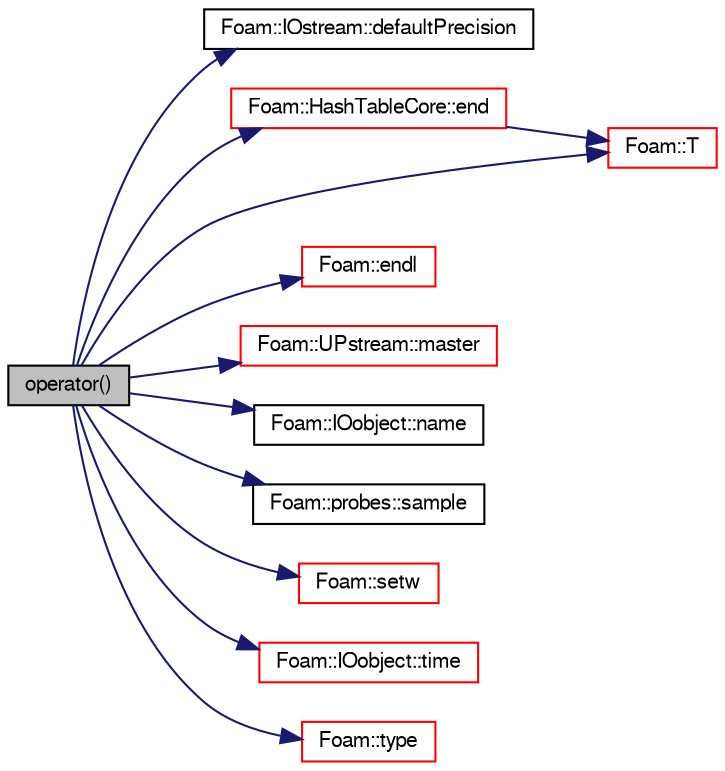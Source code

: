 digraph "operator()"
{
  bgcolor="transparent";
  edge [fontname="FreeSans",fontsize="10",labelfontname="FreeSans",labelfontsize="10"];
  node [fontname="FreeSans",fontsize="10",shape=record];
  rankdir="LR";
  Node0 [label="operator()",height=0.2,width=0.4,color="black", fillcolor="grey75", style="filled", fontcolor="black"];
  Node0 -> Node1 [color="midnightblue",fontsize="10",style="solid",fontname="FreeSans"];
  Node1 [label="Foam::IOstream::defaultPrecision",height=0.2,width=0.4,color="black",URL="$a26226.html#a90f508fef73438f120430ecacd3a603b",tooltip="Return the default precision. "];
  Node0 -> Node2 [color="midnightblue",fontsize="10",style="solid",fontname="FreeSans"];
  Node2 [label="Foam::HashTableCore::end",height=0.2,width=0.4,color="red",URL="$a25706.html#a540580a296c0ff351686ceb4f27b6fe6",tooltip="iteratorEnd set to beyond the end of any HashTable "];
  Node2 -> Node5 [color="midnightblue",fontsize="10",style="solid",fontname="FreeSans"];
  Node5 [label="Foam::T",height=0.2,width=0.4,color="red",URL="$a21124.html#ae57fda0abb14bb0944947c463c6e09d4"];
  Node0 -> Node10 [color="midnightblue",fontsize="10",style="solid",fontname="FreeSans"];
  Node10 [label="Foam::endl",height=0.2,width=0.4,color="red",URL="$a21124.html#a2db8fe02a0d3909e9351bb4275b23ce4",tooltip="Add newline and flush stream. "];
  Node0 -> Node12 [color="midnightblue",fontsize="10",style="solid",fontname="FreeSans"];
  Node12 [label="Foam::UPstream::master",height=0.2,width=0.4,color="red",URL="$a26270.html#a36af549940a0aae3733774649594489f",tooltip="Am I the master process. "];
  Node0 -> Node14 [color="midnightblue",fontsize="10",style="solid",fontname="FreeSans"];
  Node14 [label="Foam::IOobject::name",height=0.2,width=0.4,color="black",URL="$a26142.html#acc80e00a8ac919288fb55bd14cc88bf6",tooltip="Return name. "];
  Node0 -> Node15 [color="midnightblue",fontsize="10",style="solid",fontname="FreeSans"];
  Node15 [label="Foam::probes::sample",height=0.2,width=0.4,color="black",URL="$a29266.html#a04a0b9d24b0392917f3a99414d2b2997",tooltip="Sample a volume field at all locations. "];
  Node0 -> Node16 [color="midnightblue",fontsize="10",style="solid",fontname="FreeSans"];
  Node16 [label="Foam::setw",height=0.2,width=0.4,color="red",URL="$a21124.html#a3318127f6f23246407ca749a0a0ea03c"];
  Node0 -> Node5 [color="midnightblue",fontsize="10",style="solid",fontname="FreeSans"];
  Node0 -> Node18 [color="midnightblue",fontsize="10",style="solid",fontname="FreeSans"];
  Node18 [label="Foam::IOobject::time",height=0.2,width=0.4,color="red",URL="$a26142.html#a1ed86245b170b9f651f62650b1827500",tooltip="Return time. "];
  Node0 -> Node20 [color="midnightblue",fontsize="10",style="solid",fontname="FreeSans"];
  Node20 [label="Foam::type",height=0.2,width=0.4,color="red",URL="$a21124.html#aec48583af672626378f501eb9fc32cd1",tooltip="Return the file type: DIRECTORY or FILE. "];
}
